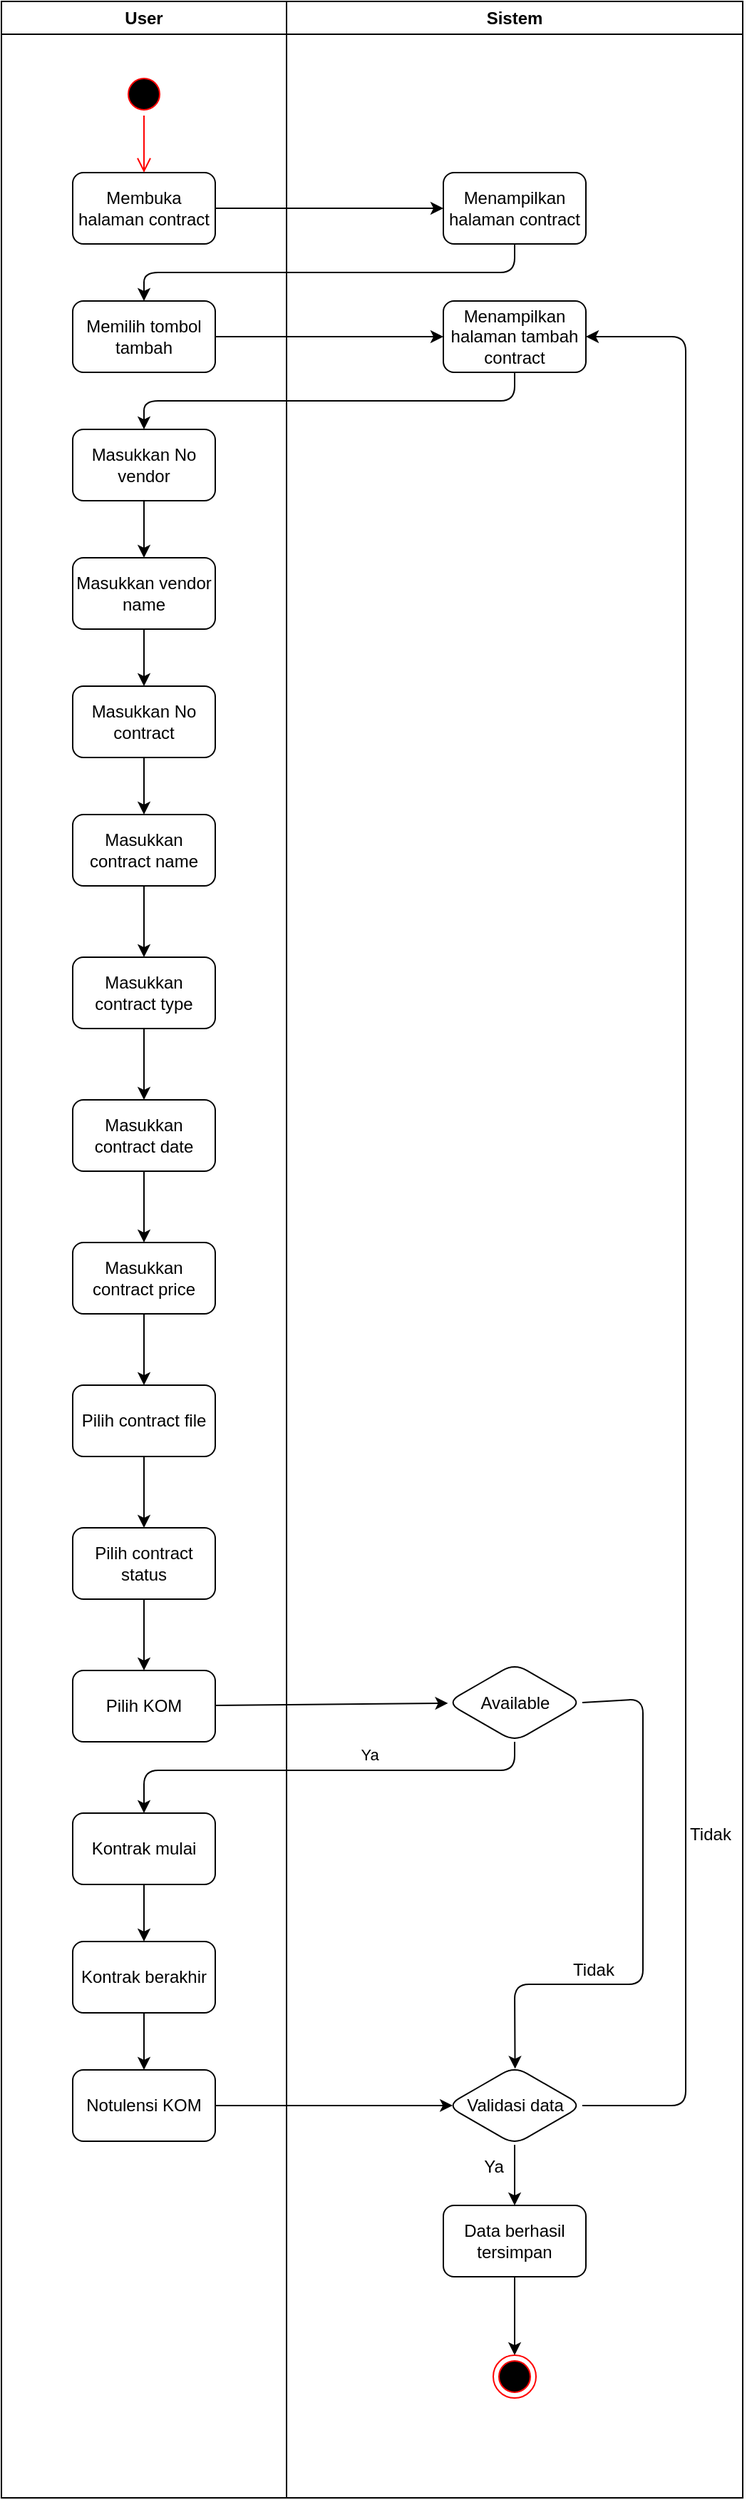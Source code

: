 <mxfile>
    <diagram id="Q3OPnm_izq1tfIPSju32" name="Page-1">
        <mxGraphModel dx="1255" dy="437" grid="1" gridSize="10" guides="1" tooltips="1" connect="1" arrows="1" fold="1" page="1" pageScale="1" pageWidth="850" pageHeight="1100" math="0" shadow="0">
            <root>
                <mxCell id="0"/>
                <mxCell id="1" parent="0"/>
                <mxCell id="2" value="User" style="swimlane;whiteSpace=wrap;html=1;" vertex="1" parent="1">
                    <mxGeometry x="80" y="80" width="200" height="1750" as="geometry"/>
                </mxCell>
                <mxCell id="4" value="Membuka halaman contract" style="rounded=1;whiteSpace=wrap;html=1;" vertex="1" parent="2">
                    <mxGeometry x="50" y="120" width="100" height="50" as="geometry"/>
                </mxCell>
                <mxCell id="5" value="" style="ellipse;html=1;shape=startState;fillColor=#000000;strokeColor=#ff0000;" vertex="1" parent="2">
                    <mxGeometry x="85" y="50" width="30" height="30" as="geometry"/>
                </mxCell>
                <mxCell id="6" value="" style="edgeStyle=orthogonalEdgeStyle;html=1;verticalAlign=bottom;endArrow=open;endSize=8;strokeColor=#ff0000;entryX=0.5;entryY=0;entryDx=0;entryDy=0;" edge="1" source="5" parent="2" target="4">
                    <mxGeometry relative="1" as="geometry">
                        <mxPoint x="100" y="120" as="targetPoint"/>
                    </mxGeometry>
                </mxCell>
                <mxCell id="9" value="Memilih tombol tambah" style="rounded=1;whiteSpace=wrap;html=1;" vertex="1" parent="2">
                    <mxGeometry x="50" y="210" width="100" height="50" as="geometry"/>
                </mxCell>
                <mxCell id="16" value="" style="edgeStyle=none;html=1;" edge="1" parent="2" source="13" target="15">
                    <mxGeometry relative="1" as="geometry"/>
                </mxCell>
                <mxCell id="13" value="Masukkan No vendor" style="rounded=1;whiteSpace=wrap;html=1;" vertex="1" parent="2">
                    <mxGeometry x="50" y="300" width="100" height="50" as="geometry"/>
                </mxCell>
                <mxCell id="18" value="" style="edgeStyle=none;html=1;" edge="1" parent="2" source="15" target="17">
                    <mxGeometry relative="1" as="geometry"/>
                </mxCell>
                <mxCell id="15" value="Masukkan vendor name" style="rounded=1;whiteSpace=wrap;html=1;" vertex="1" parent="2">
                    <mxGeometry x="50" y="390" width="100" height="50" as="geometry"/>
                </mxCell>
                <mxCell id="20" value="" style="edgeStyle=none;html=1;" edge="1" parent="2" source="17" target="19">
                    <mxGeometry relative="1" as="geometry"/>
                </mxCell>
                <mxCell id="17" value="Masukkan No contract" style="rounded=1;whiteSpace=wrap;html=1;" vertex="1" parent="2">
                    <mxGeometry x="50" y="480" width="100" height="50" as="geometry"/>
                </mxCell>
                <mxCell id="22" value="" style="edgeStyle=none;html=1;" edge="1" parent="2" source="19" target="21">
                    <mxGeometry relative="1" as="geometry"/>
                </mxCell>
                <mxCell id="19" value="Masukkan contract name" style="rounded=1;whiteSpace=wrap;html=1;" vertex="1" parent="2">
                    <mxGeometry x="50" y="570" width="100" height="50" as="geometry"/>
                </mxCell>
                <mxCell id="24" value="" style="edgeStyle=none;html=1;" edge="1" parent="2" source="21" target="23">
                    <mxGeometry relative="1" as="geometry"/>
                </mxCell>
                <mxCell id="21" value="Masukkan contract type" style="rounded=1;whiteSpace=wrap;html=1;" vertex="1" parent="2">
                    <mxGeometry x="50" y="670" width="100" height="50" as="geometry"/>
                </mxCell>
                <mxCell id="23" value="Masukkan contract date" style="rounded=1;whiteSpace=wrap;html=1;" vertex="1" parent="2">
                    <mxGeometry x="50" y="770" width="100" height="50" as="geometry"/>
                </mxCell>
                <mxCell id="25" value="Masukkan contract price" style="rounded=1;whiteSpace=wrap;html=1;" vertex="1" parent="2">
                    <mxGeometry x="50" y="870" width="100" height="50" as="geometry"/>
                </mxCell>
                <mxCell id="26" value="" style="edgeStyle=none;html=1;" edge="1" parent="2" source="23" target="25">
                    <mxGeometry relative="1" as="geometry"/>
                </mxCell>
                <mxCell id="53" value="" style="edgeStyle=none;html=1;" edge="1" parent="2" source="49" target="52">
                    <mxGeometry relative="1" as="geometry"/>
                </mxCell>
                <mxCell id="49" value="Kontrak mulai" style="rounded=1;whiteSpace=wrap;html=1;" vertex="1" parent="2">
                    <mxGeometry x="50" y="1270" width="100" height="50" as="geometry"/>
                </mxCell>
                <mxCell id="55" value="" style="edgeStyle=none;html=1;" edge="1" parent="2" source="52" target="54">
                    <mxGeometry relative="1" as="geometry"/>
                </mxCell>
                <mxCell id="52" value="Kontrak berakhir" style="rounded=1;whiteSpace=wrap;html=1;" vertex="1" parent="2">
                    <mxGeometry x="50" y="1360" width="100" height="50" as="geometry"/>
                </mxCell>
                <mxCell id="54" value="Notulensi KOM" style="rounded=1;whiteSpace=wrap;html=1;" vertex="1" parent="2">
                    <mxGeometry x="50" y="1450" width="100" height="50" as="geometry"/>
                </mxCell>
                <mxCell id="3" value="Sistem" style="swimlane;whiteSpace=wrap;html=1;" vertex="1" parent="1">
                    <mxGeometry x="280" y="80" width="320" height="1750" as="geometry"/>
                </mxCell>
                <mxCell id="44" style="edgeStyle=none;html=1;entryX=0.503;entryY=0.031;entryDx=0;entryDy=0;exitX=1;exitY=0.5;exitDx=0;exitDy=0;entryPerimeter=0;" edge="1" parent="3" source="34" target="41">
                    <mxGeometry relative="1" as="geometry">
                        <Array as="points">
                            <mxPoint x="250" y="1190"/>
                            <mxPoint x="250" y="1390"/>
                            <mxPoint x="160" y="1390"/>
                        </Array>
                    </mxGeometry>
                </mxCell>
                <mxCell id="34" value="Available" style="rhombus;whiteSpace=wrap;html=1;rounded=1;" vertex="1" parent="3">
                    <mxGeometry x="112.5" y="1165" width="95" height="55" as="geometry"/>
                </mxCell>
                <mxCell id="47" value="" style="edgeStyle=none;html=1;" edge="1" parent="3" source="41" target="46">
                    <mxGeometry relative="1" as="geometry"/>
                </mxCell>
                <mxCell id="57" style="edgeStyle=none;html=1;entryX=1;entryY=0.5;entryDx=0;entryDy=0;" edge="1" parent="3" source="41" target="11">
                    <mxGeometry relative="1" as="geometry">
                        <mxPoint x="260" y="290" as="targetPoint"/>
                        <Array as="points">
                            <mxPoint x="280" y="1475"/>
                            <mxPoint x="280" y="235"/>
                        </Array>
                    </mxGeometry>
                </mxCell>
                <mxCell id="41" value="Validasi data" style="rhombus;whiteSpace=wrap;html=1;rounded=1;" vertex="1" parent="3">
                    <mxGeometry x="112.5" y="1447.5" width="95" height="55" as="geometry"/>
                </mxCell>
                <mxCell id="60" value="" style="edgeStyle=none;html=1;" edge="1" parent="3" source="46" target="59">
                    <mxGeometry relative="1" as="geometry"/>
                </mxCell>
                <mxCell id="46" value="Data berhasil tersimpan" style="rounded=1;whiteSpace=wrap;html=1;" vertex="1" parent="3">
                    <mxGeometry x="110" y="1545" width="100" height="50" as="geometry"/>
                </mxCell>
                <mxCell id="48" value="Ya" style="text;html=1;align=center;verticalAlign=middle;resizable=0;points=[];autosize=1;strokeColor=none;fillColor=none;" vertex="1" parent="3">
                    <mxGeometry x="125" y="1502.5" width="40" height="30" as="geometry"/>
                </mxCell>
                <mxCell id="7" value="Menampilkan halaman contract" style="rounded=1;whiteSpace=wrap;html=1;" vertex="1" parent="3">
                    <mxGeometry x="110" y="120" width="100" height="50" as="geometry"/>
                </mxCell>
                <mxCell id="11" value="Menampilkan halaman tambah contract" style="rounded=1;whiteSpace=wrap;html=1;" vertex="1" parent="3">
                    <mxGeometry x="110" y="210" width="100" height="50" as="geometry"/>
                </mxCell>
                <mxCell id="45" value="Tidak" style="text;html=1;align=center;verticalAlign=middle;resizable=0;points=[];autosize=1;strokeColor=none;fillColor=none;" vertex="1" parent="3">
                    <mxGeometry x="190" y="1365" width="50" height="30" as="geometry"/>
                </mxCell>
                <mxCell id="59" value="" style="ellipse;html=1;shape=endState;fillColor=#000000;strokeColor=#ff0000;" vertex="1" parent="3">
                    <mxGeometry x="145" y="1650" width="30" height="30" as="geometry"/>
                </mxCell>
                <mxCell id="61" value="Tidak" style="text;html=1;align=center;verticalAlign=middle;resizable=0;points=[];autosize=1;strokeColor=none;fillColor=none;" vertex="1" parent="3">
                    <mxGeometry x="272" y="1270" width="50" height="30" as="geometry"/>
                </mxCell>
                <mxCell id="28" value="" style="edgeStyle=none;html=1;" edge="1" parent="1" source="25" target="27">
                    <mxGeometry relative="1" as="geometry"/>
                </mxCell>
                <mxCell id="30" value="" style="edgeStyle=none;html=1;" edge="1" parent="1" source="27" target="29">
                    <mxGeometry relative="1" as="geometry"/>
                </mxCell>
                <mxCell id="27" value="Pilih contract file" style="rounded=1;whiteSpace=wrap;html=1;" vertex="1" parent="1">
                    <mxGeometry x="130" y="1050" width="100" height="50" as="geometry"/>
                </mxCell>
                <mxCell id="32" value="" style="edgeStyle=none;html=1;" edge="1" parent="1" source="29" target="31">
                    <mxGeometry relative="1" as="geometry"/>
                </mxCell>
                <mxCell id="29" value="Pilih contract status" style="rounded=1;whiteSpace=wrap;html=1;" vertex="1" parent="1">
                    <mxGeometry x="130" y="1150" width="100" height="50" as="geometry"/>
                </mxCell>
                <mxCell id="35" value="" style="edgeStyle=none;html=1;" edge="1" parent="1" source="31" target="34">
                    <mxGeometry relative="1" as="geometry"/>
                </mxCell>
                <mxCell id="31" value="Pilih KOM" style="rounded=1;whiteSpace=wrap;html=1;" vertex="1" parent="1">
                    <mxGeometry x="130" y="1250" width="100" height="50" as="geometry"/>
                </mxCell>
                <mxCell id="50" style="edgeStyle=none;html=1;entryX=0.5;entryY=0;entryDx=0;entryDy=0;exitX=0.5;exitY=1;exitDx=0;exitDy=0;" edge="1" parent="1" source="34" target="49">
                    <mxGeometry relative="1" as="geometry">
                        <Array as="points">
                            <mxPoint x="440" y="1320"/>
                            <mxPoint x="180" y="1320"/>
                        </Array>
                    </mxGeometry>
                </mxCell>
                <mxCell id="51" value="Ya" style="edgeLabel;html=1;align=center;verticalAlign=middle;resizable=0;points=[];" vertex="1" connectable="0" parent="50">
                    <mxGeometry x="-0.209" y="-4" relative="1" as="geometry">
                        <mxPoint y="-7" as="offset"/>
                    </mxGeometry>
                </mxCell>
                <mxCell id="56" value="" style="edgeStyle=none;html=1;entryX=0.043;entryY=0.499;entryDx=0;entryDy=0;entryPerimeter=0;" edge="1" parent="1" source="54" target="41">
                    <mxGeometry relative="1" as="geometry">
                        <mxPoint x="380" y="1580" as="targetPoint"/>
                    </mxGeometry>
                </mxCell>
                <mxCell id="8" value="" style="edgeStyle=none;html=1;" edge="1" parent="1" source="4" target="7">
                    <mxGeometry relative="1" as="geometry"/>
                </mxCell>
                <mxCell id="10" value="" style="edgeStyle=none;html=1;" edge="1" parent="1" source="7" target="9">
                    <mxGeometry relative="1" as="geometry">
                        <Array as="points">
                            <mxPoint x="440" y="270"/>
                            <mxPoint x="180" y="270"/>
                        </Array>
                    </mxGeometry>
                </mxCell>
                <mxCell id="12" value="" style="edgeStyle=none;html=1;" edge="1" parent="1" source="9" target="11">
                    <mxGeometry relative="1" as="geometry"/>
                </mxCell>
                <mxCell id="14" value="" style="edgeStyle=none;html=1;" edge="1" parent="1" source="11" target="13">
                    <mxGeometry relative="1" as="geometry">
                        <Array as="points">
                            <mxPoint x="440" y="360"/>
                            <mxPoint x="180" y="360"/>
                        </Array>
                    </mxGeometry>
                </mxCell>
            </root>
        </mxGraphModel>
    </diagram>
</mxfile>
